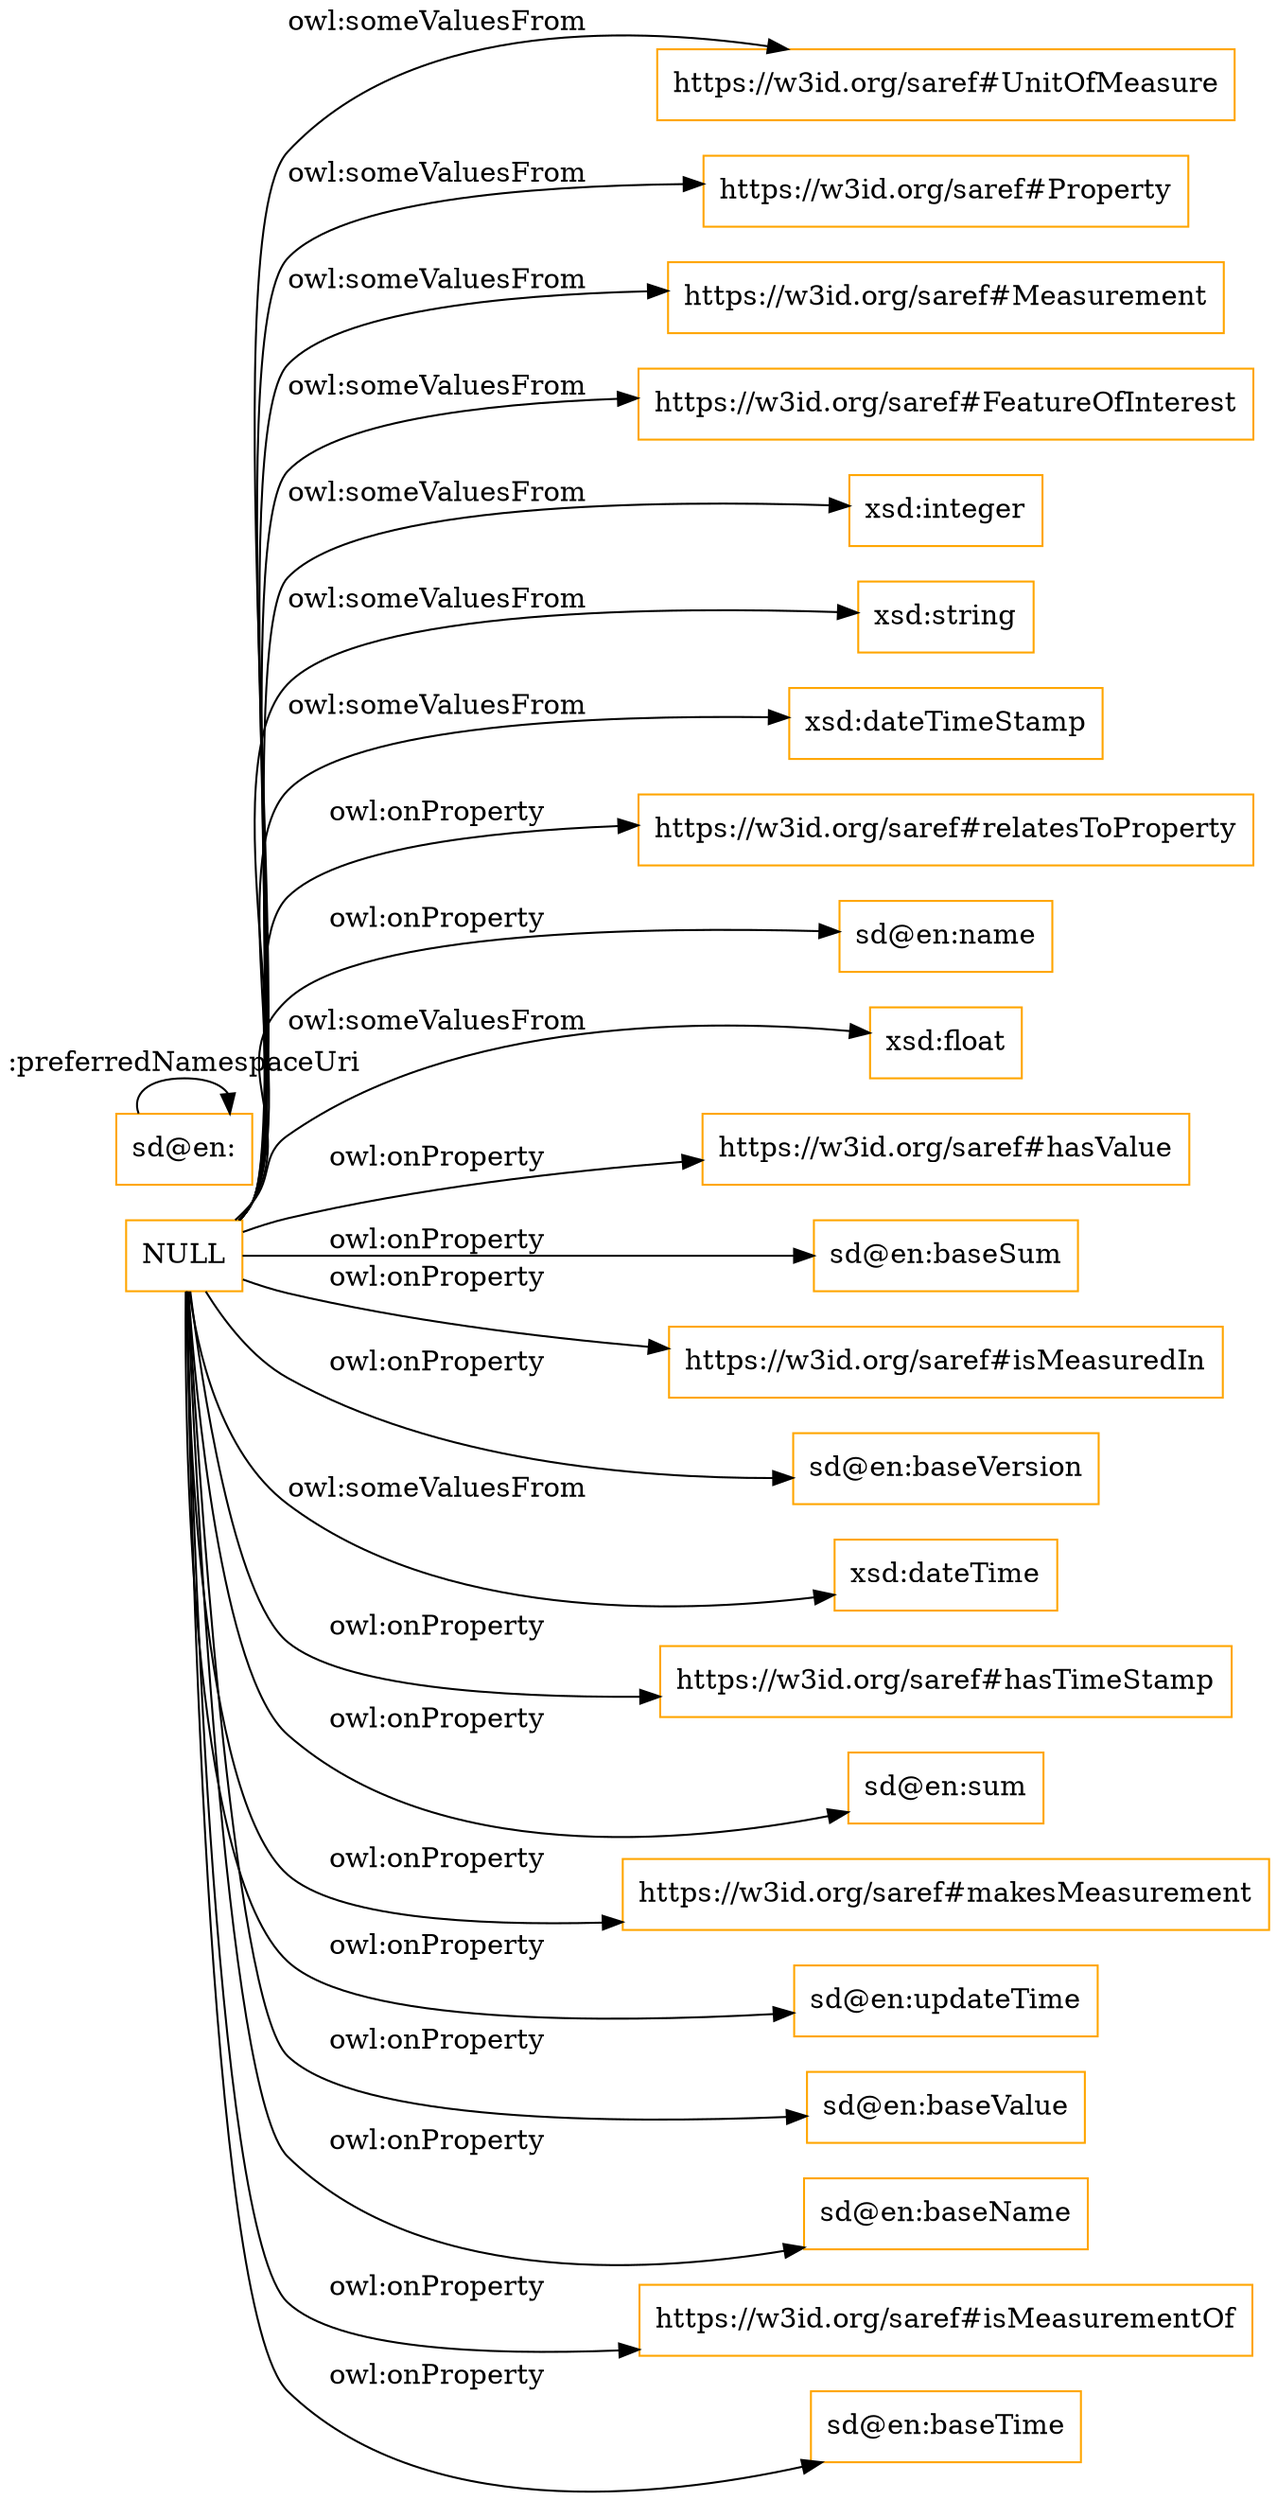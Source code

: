 digraph ar2dtool_diagram { 
rankdir=LR;
size="1501"
node [shape = rectangle, color="orange"]; "https://w3id.org/saref#UnitOfMeasure" "https://w3id.org/saref#Property" "https://w3id.org/saref#Measurement" "https://w3id.org/saref#FeatureOfInterest" ; /*classes style*/
	"sd@en:" -> "sd@en:" [ label = ":preferredNamespaceUri" ];
	"NULL" -> "xsd:integer" [ label = "owl:someValuesFrom" ];
	"NULL" -> "https://w3id.org/saref#Measurement" [ label = "owl:someValuesFrom" ];
	"NULL" -> "https://w3id.org/saref#UnitOfMeasure" [ label = "owl:someValuesFrom" ];
	"NULL" -> "xsd:string" [ label = "owl:someValuesFrom" ];
	"NULL" -> "xsd:dateTimeStamp" [ label = "owl:someValuesFrom" ];
	"NULL" -> "https://w3id.org/saref#relatesToProperty" [ label = "owl:onProperty" ];
	"NULL" -> "sd@en:name" [ label = "owl:onProperty" ];
	"NULL" -> "xsd:float" [ label = "owl:someValuesFrom" ];
	"NULL" -> "https://w3id.org/saref#hasValue" [ label = "owl:onProperty" ];
	"NULL" -> "sd@en:baseSum" [ label = "owl:onProperty" ];
	"NULL" -> "https://w3id.org/saref#Property" [ label = "owl:someValuesFrom" ];
	"NULL" -> "https://w3id.org/saref#isMeasuredIn" [ label = "owl:onProperty" ];
	"NULL" -> "sd@en:baseVersion" [ label = "owl:onProperty" ];
	"NULL" -> "xsd:dateTime" [ label = "owl:someValuesFrom" ];
	"NULL" -> "https://w3id.org/saref#hasTimeStamp" [ label = "owl:onProperty" ];
	"NULL" -> "sd@en:sum" [ label = "owl:onProperty" ];
	"NULL" -> "https://w3id.org/saref#makesMeasurement" [ label = "owl:onProperty" ];
	"NULL" -> "sd@en:updateTime" [ label = "owl:onProperty" ];
	"NULL" -> "sd@en:baseValue" [ label = "owl:onProperty" ];
	"NULL" -> "sd@en:baseName" [ label = "owl:onProperty" ];
	"NULL" -> "https://w3id.org/saref#FeatureOfInterest" [ label = "owl:someValuesFrom" ];
	"NULL" -> "https://w3id.org/saref#isMeasurementOf" [ label = "owl:onProperty" ];
	"NULL" -> "sd@en:baseTime" [ label = "owl:onProperty" ];

}
